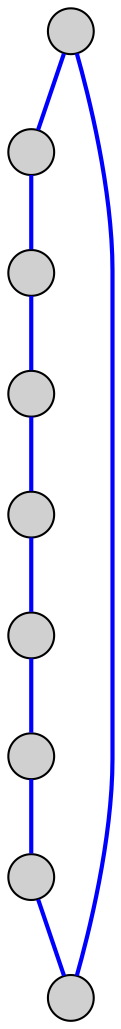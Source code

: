 graph C {

node[fontname="Helvetica",style=filled,fillcolor="#d0d0d0",label="", shape=circle, fixedsize=true, width=0.3, height=0.3]
edge[fontname="Helvetica",style=bold, color=blue];

n1 -- n2 -- n3 -- n4 -- n5 -- n6 -- n7 -- n8 -- n9 -- n1; 
}